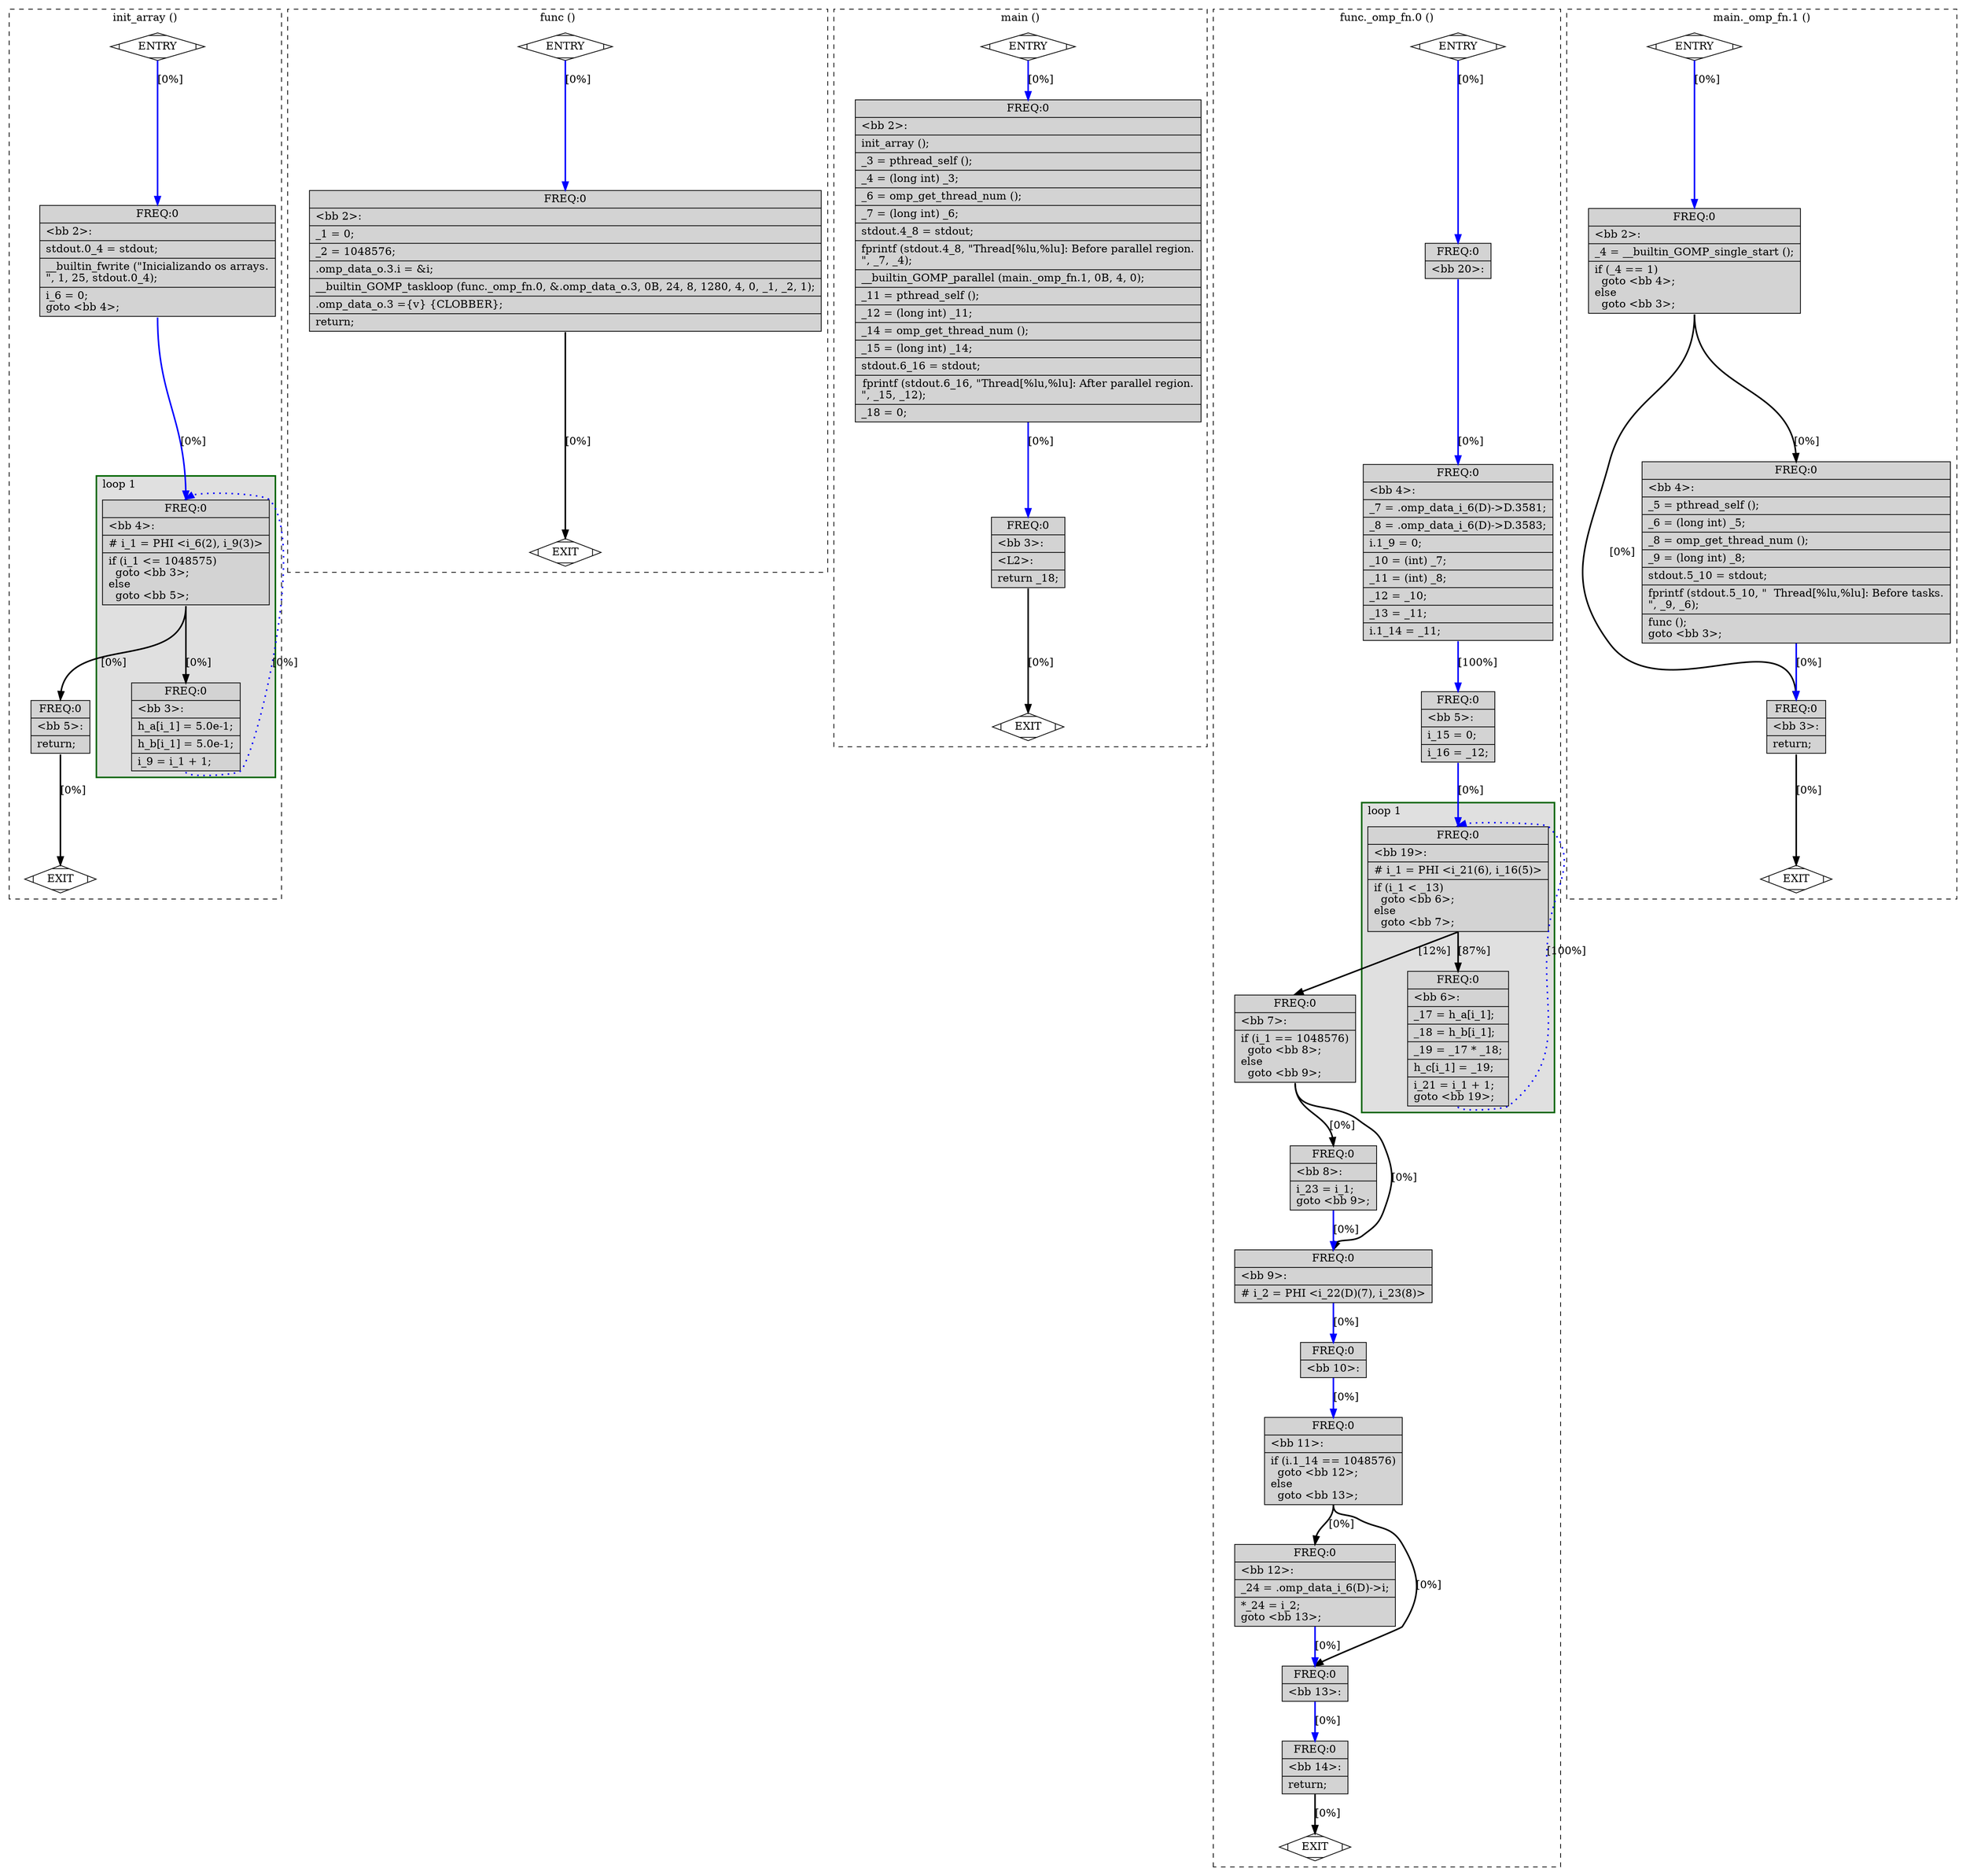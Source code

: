 digraph "example-taskloop-simd.c.082t.fixup_cfg4" {
overlap=false;
subgraph "cluster_init_array" {
	style="dashed";
	color="black";
	label="init_array ()";
	subgraph cluster_2_1 {
	style="filled";
	color="darkgreen";
	fillcolor="grey88";
	label="loop 1";
	labeljust=l;
	penwidth=2;
	fn_2_basic_block_4 [shape=record,style=filled,fillcolor=lightgrey,label="{ FREQ:0 |\<bb\ 4\>:\l\
|#\ i_1\ =\ PHI\ \<i_6(2),\ i_9(3)\>\l\
|if\ (i_1\ \<=\ 1048575)\l\
\ \ goto\ \<bb\ 3\>;\l\
else\l\
\ \ goto\ \<bb\ 5\>;\l\
}"];

	fn_2_basic_block_3 [shape=record,style=filled,fillcolor=lightgrey,label="{ FREQ:0 |\<bb\ 3\>:\l\
|h_a[i_1]\ =\ 5.0e-1;\l\
|h_b[i_1]\ =\ 5.0e-1;\l\
|i_9\ =\ i_1\ +\ 1;\l\
}"];

	}
	fn_2_basic_block_0 [shape=Mdiamond,style=filled,fillcolor=white,label="ENTRY"];

	fn_2_basic_block_1 [shape=Mdiamond,style=filled,fillcolor=white,label="EXIT"];

	fn_2_basic_block_2 [shape=record,style=filled,fillcolor=lightgrey,label="{ FREQ:0 |\<bb\ 2\>:\l\
|stdout.0_4\ =\ stdout;\l\
|__builtin_fwrite\ (\"Inicializando\ os\ arrays.\n\",\ 1,\ 25,\ stdout.0_4);\l\
|i_6\ =\ 0;\l\
goto\ \<bb\ 4\>;\l\
}"];

	fn_2_basic_block_5 [shape=record,style=filled,fillcolor=lightgrey,label="{ FREQ:0 |\<bb\ 5\>:\l\
|return;\l\
}"];

	fn_2_basic_block_0:s -> fn_2_basic_block_2:n [style="solid,bold",color=blue,weight=100,constraint=true, label="[0%]"];
	fn_2_basic_block_2:s -> fn_2_basic_block_4:n [style="solid,bold",color=blue,weight=100,constraint=true, label="[0%]"];
	fn_2_basic_block_3:s -> fn_2_basic_block_4:n [style="dotted,bold",color=blue,weight=10,constraint=false, label="[0%]"];
	fn_2_basic_block_4:s -> fn_2_basic_block_3:n [style="solid,bold",color=black,weight=10,constraint=true, label="[0%]"];
	fn_2_basic_block_4:s -> fn_2_basic_block_5:n [style="solid,bold",color=black,weight=10,constraint=true, label="[0%]"];
	fn_2_basic_block_5:s -> fn_2_basic_block_1:n [style="solid,bold",color=black,weight=10,constraint=true, label="[0%]"];
	fn_2_basic_block_0:s -> fn_2_basic_block_1:n [style="invis",constraint=true];
}
subgraph "cluster_func" {
	style="dashed";
	color="black";
	label="func ()";
	fn_3_basic_block_0 [shape=Mdiamond,style=filled,fillcolor=white,label="ENTRY"];

	fn_3_basic_block_1 [shape=Mdiamond,style=filled,fillcolor=white,label="EXIT"];

	fn_3_basic_block_2 [shape=record,style=filled,fillcolor=lightgrey,label="{ FREQ:0 |\<bb\ 2\>:\l\
|_1\ =\ 0;\l\
|_2\ =\ 1048576;\l\
|.omp_data_o.3.i\ =\ &i;\l\
|__builtin_GOMP_taskloop\ (func._omp_fn.0,\ &.omp_data_o.3,\ 0B,\ 24,\ 8,\ 1280,\ 4,\ 0,\ _1,\ _2,\ 1);\l\
|.omp_data_o.3\ =\{v\}\ \{CLOBBER\};\l\
|return;\l\
}"];

	fn_3_basic_block_0:s -> fn_3_basic_block_2:n [style="solid,bold",color=blue,weight=100,constraint=true, label="[0%]"];
	fn_3_basic_block_2:s -> fn_3_basic_block_1:n [style="solid,bold",color=black,weight=10,constraint=true, label="[0%]"];
	fn_3_basic_block_0:s -> fn_3_basic_block_1:n [style="invis",constraint=true];
}
subgraph "cluster_main" {
	style="dashed";
	color="black";
	label="main ()";
	fn_4_basic_block_0 [shape=Mdiamond,style=filled,fillcolor=white,label="ENTRY"];

	fn_4_basic_block_1 [shape=Mdiamond,style=filled,fillcolor=white,label="EXIT"];

	fn_4_basic_block_2 [shape=record,style=filled,fillcolor=lightgrey,label="{ FREQ:0 |\<bb\ 2\>:\l\
|init_array\ ();\l\
|_3\ =\ pthread_self\ ();\l\
|_4\ =\ (long\ int)\ _3;\l\
|_6\ =\ omp_get_thread_num\ ();\l\
|_7\ =\ (long\ int)\ _6;\l\
|stdout.4_8\ =\ stdout;\l\
|fprintf\ (stdout.4_8,\ \"Thread[%lu,%lu]:\ Before\ parallel\ region.\n\",\ _7,\ _4);\l\
|__builtin_GOMP_parallel\ (main._omp_fn.1,\ 0B,\ 4,\ 0);\l\
|_11\ =\ pthread_self\ ();\l\
|_12\ =\ (long\ int)\ _11;\l\
|_14\ =\ omp_get_thread_num\ ();\l\
|_15\ =\ (long\ int)\ _14;\l\
|stdout.6_16\ =\ stdout;\l\
|fprintf\ (stdout.6_16,\ \"Thread[%lu,%lu]:\ After\ parallel\ region.\n\",\ _15,\ _12);\l\
|_18\ =\ 0;\l\
}"];

	fn_4_basic_block_3 [shape=record,style=filled,fillcolor=lightgrey,label="{ FREQ:0 |\<bb\ 3\>:\l\
|\<L2\>:\l\
|return\ _18;\l\
}"];

	fn_4_basic_block_0:s -> fn_4_basic_block_2:n [style="solid,bold",color=blue,weight=100,constraint=true, label="[0%]"];
	fn_4_basic_block_2:s -> fn_4_basic_block_3:n [style="solid,bold",color=blue,weight=100,constraint=true, label="[0%]"];
	fn_4_basic_block_3:s -> fn_4_basic_block_1:n [style="solid,bold",color=black,weight=10,constraint=true, label="[0%]"];
	fn_4_basic_block_0:s -> fn_4_basic_block_1:n [style="invis",constraint=true];
}
subgraph "cluster_func._omp_fn.0" {
	style="dashed";
	color="black";
	label="func._omp_fn.0 ()";
	subgraph cluster_5_1 {
	style="filled";
	color="darkgreen";
	fillcolor="grey88";
	label="loop 1";
	labeljust=l;
	penwidth=2;
	fn_5_basic_block_19 [shape=record,style=filled,fillcolor=lightgrey,label="{ FREQ:0 |\<bb\ 19\>:\l\
|#\ i_1\ =\ PHI\ \<i_21(6),\ i_16(5)\>\l\
|if\ (i_1\ \<\ _13)\l\
\ \ goto\ \<bb\ 6\>;\l\
else\l\
\ \ goto\ \<bb\ 7\>;\l\
}"];

	fn_5_basic_block_6 [shape=record,style=filled,fillcolor=lightgrey,label="{ FREQ:0 |\<bb\ 6\>:\l\
|_17\ =\ h_a[i_1];\l\
|_18\ =\ h_b[i_1];\l\
|_19\ =\ _17\ *\ _18;\l\
|h_c[i_1]\ =\ _19;\l\
|i_21\ =\ i_1\ +\ 1;\l\
goto\ \<bb\ 19\>;\l\
}"];

	}
	fn_5_basic_block_0 [shape=Mdiamond,style=filled,fillcolor=white,label="ENTRY"];

	fn_5_basic_block_1 [shape=Mdiamond,style=filled,fillcolor=white,label="EXIT"];

	fn_5_basic_block_20 [shape=record,style=filled,fillcolor=lightgrey,label="{ FREQ:0 |\<bb\ 20\>:\l\
}"];

	fn_5_basic_block_4 [shape=record,style=filled,fillcolor=lightgrey,label="{ FREQ:0 |\<bb\ 4\>:\l\
|_7\ =\ .omp_data_i_6(D)-\>D.3581;\l\
|_8\ =\ .omp_data_i_6(D)-\>D.3583;\l\
|i.1_9\ =\ 0;\l\
|_10\ =\ (int)\ _7;\l\
|_11\ =\ (int)\ _8;\l\
|_12\ =\ _10;\l\
|_13\ =\ _11;\l\
|i.1_14\ =\ _11;\l\
}"];

	fn_5_basic_block_5 [shape=record,style=filled,fillcolor=lightgrey,label="{ FREQ:0 |\<bb\ 5\>:\l\
|i_15\ =\ 0;\l\
|i_16\ =\ _12;\l\
}"];

	fn_5_basic_block_7 [shape=record,style=filled,fillcolor=lightgrey,label="{ FREQ:0 |\<bb\ 7\>:\l\
|if\ (i_1\ ==\ 1048576)\l\
\ \ goto\ \<bb\ 8\>;\l\
else\l\
\ \ goto\ \<bb\ 9\>;\l\
}"];

	fn_5_basic_block_9 [shape=record,style=filled,fillcolor=lightgrey,label="{ FREQ:0 |\<bb\ 9\>:\l\
|#\ i_2\ =\ PHI\ \<i_22(D)(7),\ i_23(8)\>\l\
}"];

	fn_5_basic_block_10 [shape=record,style=filled,fillcolor=lightgrey,label="{ FREQ:0 |\<bb\ 10\>:\l\
}"];

	fn_5_basic_block_11 [shape=record,style=filled,fillcolor=lightgrey,label="{ FREQ:0 |\<bb\ 11\>:\l\
|if\ (i.1_14\ ==\ 1048576)\l\
\ \ goto\ \<bb\ 12\>;\l\
else\l\
\ \ goto\ \<bb\ 13\>;\l\
}"];

	fn_5_basic_block_13 [shape=record,style=filled,fillcolor=lightgrey,label="{ FREQ:0 |\<bb\ 13\>:\l\
}"];

	fn_5_basic_block_14 [shape=record,style=filled,fillcolor=lightgrey,label="{ FREQ:0 |\<bb\ 14\>:\l\
|return;\l\
}"];

	fn_5_basic_block_12 [shape=record,style=filled,fillcolor=lightgrey,label="{ FREQ:0 |\<bb\ 12\>:\l\
|_24\ =\ .omp_data_i_6(D)-\>i;\l\
|*_24\ =\ i_2;\l\
goto\ \<bb\ 13\>;\l\
}"];

	fn_5_basic_block_8 [shape=record,style=filled,fillcolor=lightgrey,label="{ FREQ:0 |\<bb\ 8\>:\l\
|i_23\ =\ i_1;\l\
goto\ \<bb\ 9\>;\l\
}"];

	fn_5_basic_block_0:s -> fn_5_basic_block_20:n [style="solid,bold",color=blue,weight=100,constraint=true, label="[0%]"];
	fn_5_basic_block_20:s -> fn_5_basic_block_4:n [style="solid,bold",color=blue,weight=100,constraint=true, label="[0%]"];
	fn_5_basic_block_4:s -> fn_5_basic_block_5:n [style="solid,bold",color=blue,weight=100,constraint=true, label="[100%]"];
	fn_5_basic_block_5:s -> fn_5_basic_block_19:n [style="solid,bold",color=blue,weight=100,constraint=true, label="[0%]"];
	fn_5_basic_block_19:s -> fn_5_basic_block_6:n [style="solid,bold",color=black,weight=10,constraint=true, label="[87%]"];
	fn_5_basic_block_19:s -> fn_5_basic_block_7:n [style="solid,bold",color=black,weight=10,constraint=true, label="[12%]"];
	fn_5_basic_block_6:s -> fn_5_basic_block_19:n [style="dotted,bold",color=blue,weight=10,constraint=false, label="[100%]"];
	fn_5_basic_block_7:s -> fn_5_basic_block_8:n [style="solid,bold",color=black,weight=10,constraint=true, label="[0%]"];
	fn_5_basic_block_7:s -> fn_5_basic_block_9:n [style="solid,bold",color=black,weight=10,constraint=true, label="[0%]"];
	fn_5_basic_block_9:s -> fn_5_basic_block_10:n [style="solid,bold",color=blue,weight=100,constraint=true, label="[0%]"];
	fn_5_basic_block_10:s -> fn_5_basic_block_11:n [style="solid,bold",color=blue,weight=100,constraint=true, label="[0%]"];
	fn_5_basic_block_11:s -> fn_5_basic_block_12:n [style="solid,bold",color=black,weight=10,constraint=true, label="[0%]"];
	fn_5_basic_block_11:s -> fn_5_basic_block_13:n [style="solid,bold",color=black,weight=10,constraint=true, label="[0%]"];
	fn_5_basic_block_13:s -> fn_5_basic_block_14:n [style="solid,bold",color=blue,weight=100,constraint=true, label="[0%]"];
	fn_5_basic_block_14:s -> fn_5_basic_block_1:n [style="solid,bold",color=black,weight=10,constraint=true, label="[0%]"];
	fn_5_basic_block_12:s -> fn_5_basic_block_13:n [style="solid,bold",color=blue,weight=100,constraint=true, label="[0%]"];
	fn_5_basic_block_8:s -> fn_5_basic_block_9:n [style="solid,bold",color=blue,weight=100,constraint=true, label="[0%]"];
	fn_5_basic_block_0:s -> fn_5_basic_block_1:n [style="invis",constraint=true];
}
subgraph "cluster_main._omp_fn.1" {
	style="dashed";
	color="black";
	label="main._omp_fn.1 ()";
	fn_6_basic_block_0 [shape=Mdiamond,style=filled,fillcolor=white,label="ENTRY"];

	fn_6_basic_block_1 [shape=Mdiamond,style=filled,fillcolor=white,label="EXIT"];

	fn_6_basic_block_2 [shape=record,style=filled,fillcolor=lightgrey,label="{ FREQ:0 |\<bb\ 2\>:\l\
|_4\ =\ __builtin_GOMP_single_start\ ();\l\
|if\ (_4\ ==\ 1)\l\
\ \ goto\ \<bb\ 4\>;\l\
else\l\
\ \ goto\ \<bb\ 3\>;\l\
}"];

	fn_6_basic_block_3 [shape=record,style=filled,fillcolor=lightgrey,label="{ FREQ:0 |\<bb\ 3\>:\l\
|return;\l\
}"];

	fn_6_basic_block_4 [shape=record,style=filled,fillcolor=lightgrey,label="{ FREQ:0 |\<bb\ 4\>:\l\
|_5\ =\ pthread_self\ ();\l\
|_6\ =\ (long\ int)\ _5;\l\
|_8\ =\ omp_get_thread_num\ ();\l\
|_9\ =\ (long\ int)\ _8;\l\
|stdout.5_10\ =\ stdout;\l\
|fprintf\ (stdout.5_10,\ \"\ \ Thread[%lu,%lu]:\ Before\ tasks.\n\",\ _9,\ _6);\l\
|func\ ();\l\
goto\ \<bb\ 3\>;\l\
}"];

	fn_6_basic_block_0:s -> fn_6_basic_block_2:n [style="solid,bold",color=blue,weight=100,constraint=true, label="[0%]"];
	fn_6_basic_block_2:s -> fn_6_basic_block_4:n [style="solid,bold",color=black,weight=10,constraint=true, label="[0%]"];
	fn_6_basic_block_2:s -> fn_6_basic_block_3:n [style="solid,bold",color=black,weight=10,constraint=true, label="[0%]"];
	fn_6_basic_block_3:s -> fn_6_basic_block_1:n [style="solid,bold",color=black,weight=10,constraint=true, label="[0%]"];
	fn_6_basic_block_4:s -> fn_6_basic_block_3:n [style="solid,bold",color=blue,weight=100,constraint=true, label="[0%]"];
	fn_6_basic_block_0:s -> fn_6_basic_block_1:n [style="invis",constraint=true];
}
}
